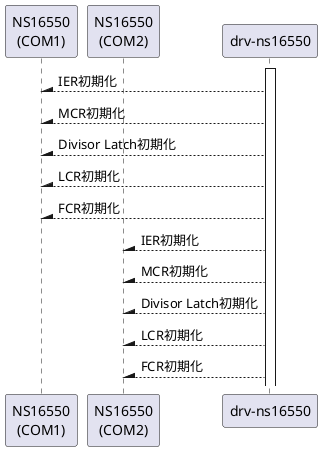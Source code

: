 @startuml

participant "NS16550\n(COM1)" as dev1
participant "NS16550\n(COM2)" as dev2
participant "drv-ns16550"     as drv

activate drv

dev1 /-- drv: IER初期化
dev1 /-- drv: MCR初期化
dev1 /-- drv: Divisor Latch初期化
dev1 /-- drv: LCR初期化
dev1 /-- drv: FCR初期化

dev2 /-- drv: IER初期化
dev2 /-- drv: MCR初期化
dev2 /-- drv: Divisor Latch初期化
dev2 /-- drv: LCR初期化
dev2 /-- drv: FCR初期化


@enduml

